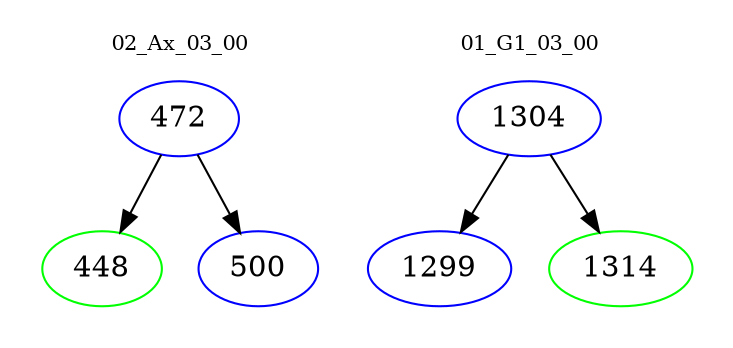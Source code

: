 digraph{
subgraph cluster_0 {
color = white
label = "02_Ax_03_00";
fontsize=10;
T0_472 [label="472", color="blue"]
T0_472 -> T0_448 [color="black"]
T0_448 [label="448", color="green"]
T0_472 -> T0_500 [color="black"]
T0_500 [label="500", color="blue"]
}
subgraph cluster_1 {
color = white
label = "01_G1_03_00";
fontsize=10;
T1_1304 [label="1304", color="blue"]
T1_1304 -> T1_1299 [color="black"]
T1_1299 [label="1299", color="blue"]
T1_1304 -> T1_1314 [color="black"]
T1_1314 [label="1314", color="green"]
}
}

